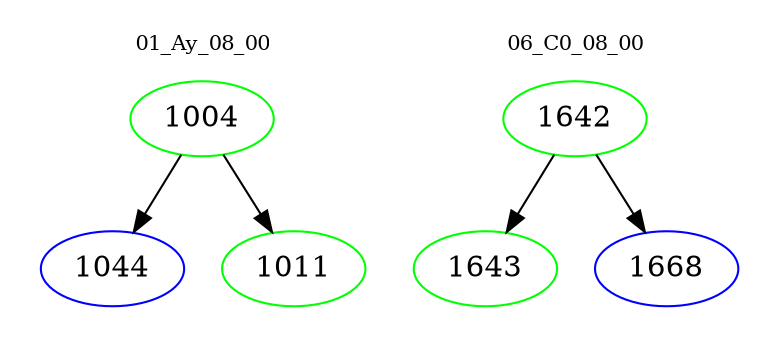 digraph{
subgraph cluster_0 {
color = white
label = "01_Ay_08_00";
fontsize=10;
T0_1004 [label="1004", color="green"]
T0_1004 -> T0_1044 [color="black"]
T0_1044 [label="1044", color="blue"]
T0_1004 -> T0_1011 [color="black"]
T0_1011 [label="1011", color="green"]
}
subgraph cluster_1 {
color = white
label = "06_C0_08_00";
fontsize=10;
T1_1642 [label="1642", color="green"]
T1_1642 -> T1_1643 [color="black"]
T1_1643 [label="1643", color="green"]
T1_1642 -> T1_1668 [color="black"]
T1_1668 [label="1668", color="blue"]
}
}
